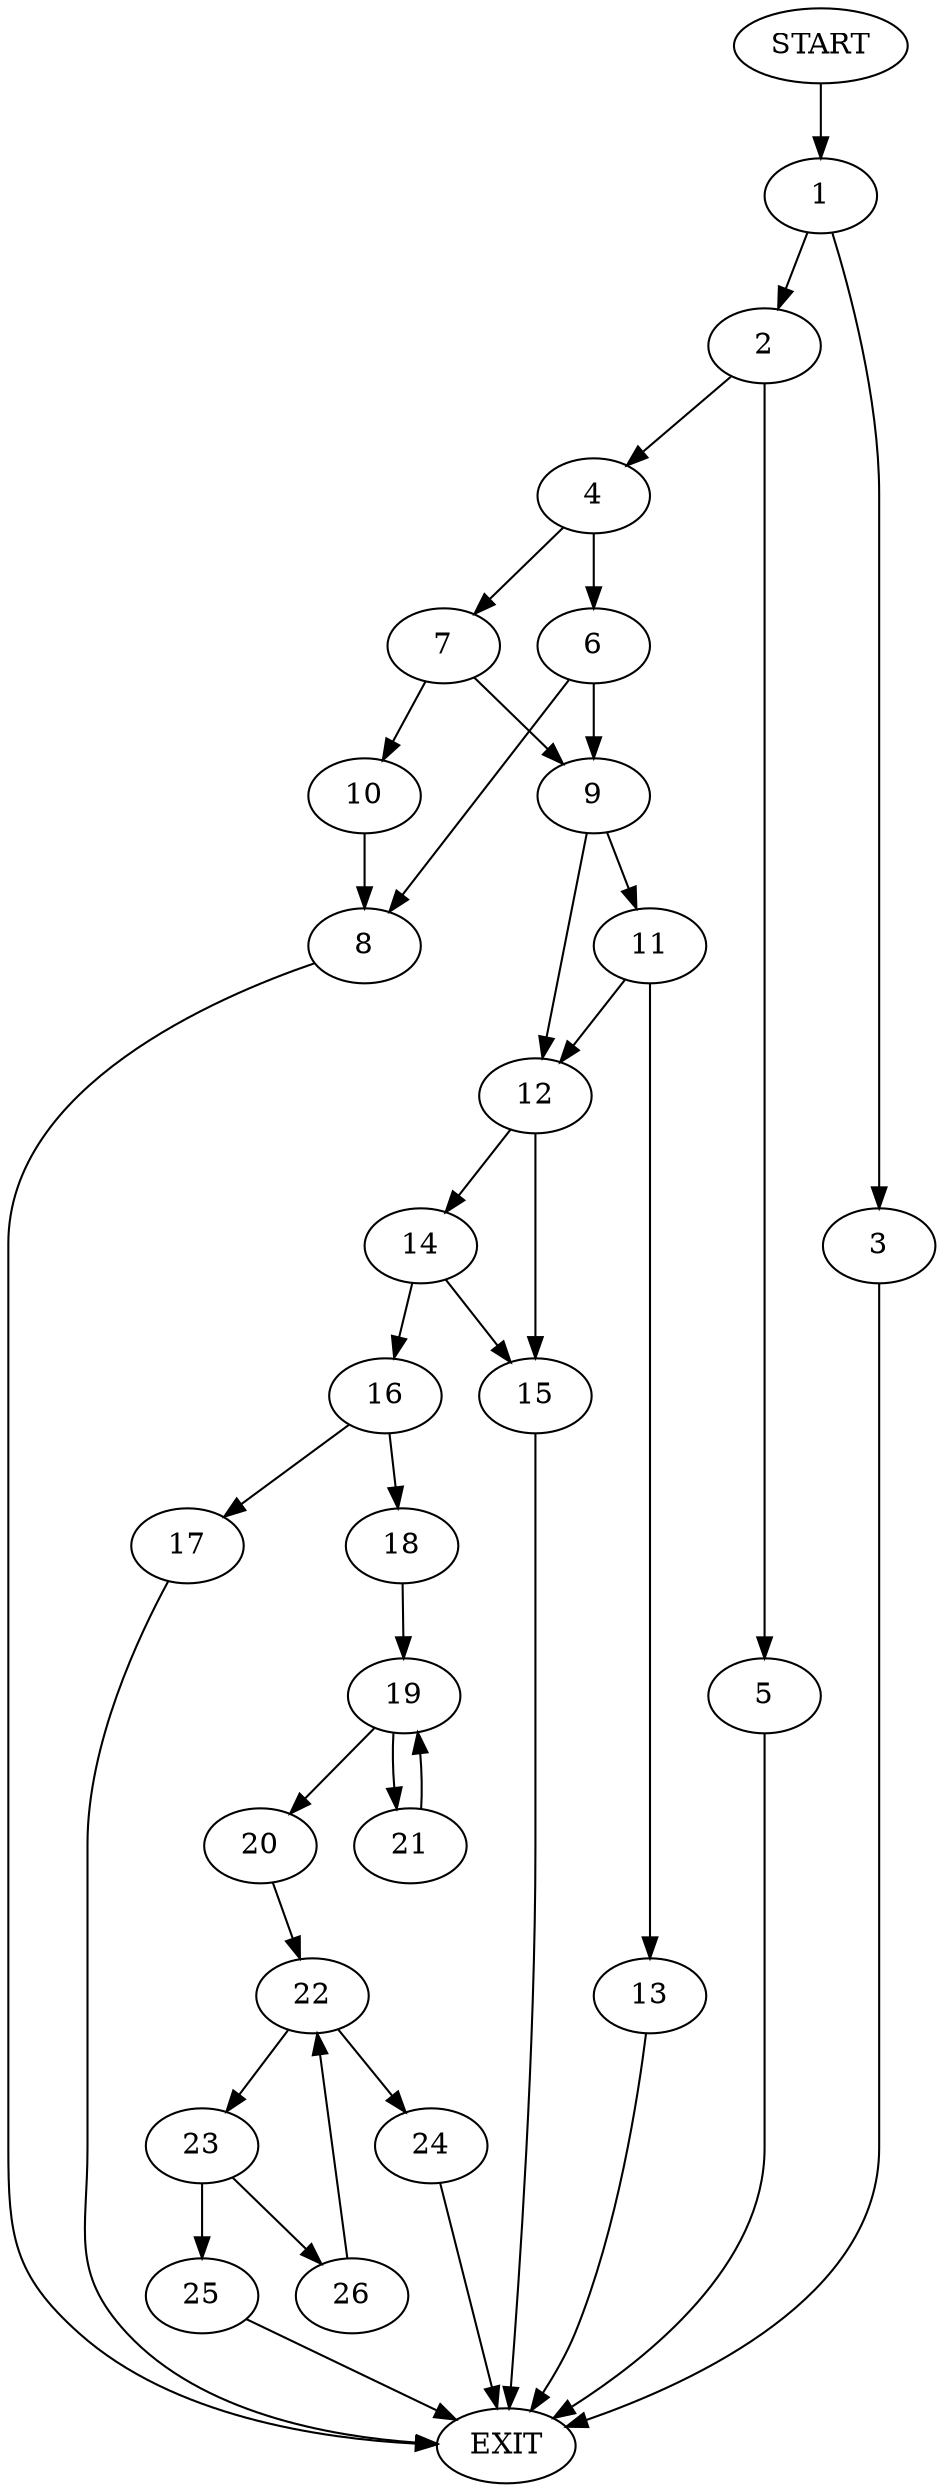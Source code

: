 digraph {
0 [label="START"]
27 [label="EXIT"]
0 -> 1
1 -> 2
1 -> 3
2 -> 4
2 -> 5
3 -> 27
5 -> 27
4 -> 6
4 -> 7
6 -> 8
6 -> 9
7 -> 10
7 -> 9
10 -> 8
9 -> 11
9 -> 12
8 -> 27
11 -> 13
11 -> 12
12 -> 14
12 -> 15
13 -> 27
14 -> 15
14 -> 16
15 -> 27
16 -> 17
16 -> 18
17 -> 27
18 -> 19
19 -> 20
19 -> 21
20 -> 22
21 -> 19
22 -> 23
22 -> 24
24 -> 27
23 -> 25
23 -> 26
25 -> 27
26 -> 22
}
